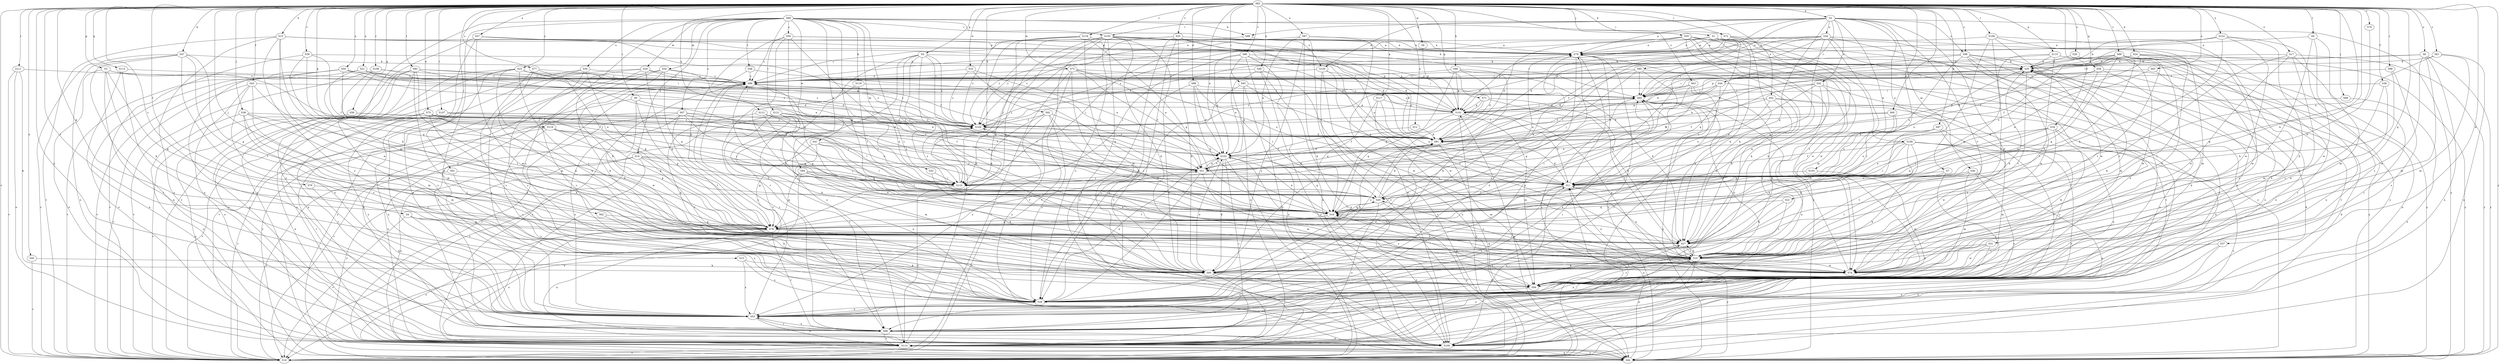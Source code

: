 strict digraph  {
S82;
S69;
S2;
S117;
S22;
S14;
S79;
S47;
S1;
S90;
S92;
S35;
S116;
S77;
S4;
S96;
S86;
S88;
S24;
S37;
S81;
S75;
S106;
S57;
S102;
S36;
S18;
S43;
S76;
S51;
S58;
S5;
S78;
S15;
S27;
S93;
S72;
S44;
S64;
S68;
S38;
S62;
S55;
S91;
S110;
S84;
S118;
S99;
S103;
S95;
S107;
S109;
S121;
S105;
S20;
S54;
S32;
S29;
S40;
S94;
S97;
S49;
S42;
S100;
S52;
S65;
S6;
S120;
S85;
S114;
S115;
S60;
S119;
S3;
S71;
S101;
S31;
S113;
S56;
S19;
S9;
S70;
S98;
S13;
S0;
S66;
S26;
S59;
S30;
S28;
S83;
S111;
S48;
S10;
S21;
S7;
S34;
S11;
S39;
S25;
S108;
S80;
S89;
S16;
S73;
S33;
S8;
S41;
S74;
S87;
S50;
S122;
S17;
S12;
S112;
S53;
S45;
S46;
S63;
S23;
S61;
S67;
S104;
S82 -> S2  [label=a];
S82 -> S117  [label=a];
S82 -> S22  [label=a];
S82 -> S47  [label=b];
S82 -> S1  [label=b];
S82 -> S90  [label=b];
S82 -> S92  [label=b];
S82 -> S116  [label=c];
S82 -> S77  [label=c];
S82 -> S4  [label=c];
S82 -> S96  [label=c];
S82 -> S88  [label=d];
S82 -> S24  [label=d];
S82 -> S37  [label=d];
S82 -> S75  [label=e];
S82 -> S106  [label=e];
S82 -> S57  [label=e];
S82 -> S102  [label=e];
S82 -> S36  [label=f];
S82 -> S18  [label=f];
S82 -> S43  [label=f];
S82 -> S76  [label=f];
S82 -> S58  [label=g];
S82 -> S5  [label=g];
S82 -> S78  [label=g];
S82 -> S15  [label=h];
S82 -> S27  [label=h];
S82 -> S93  [label=i];
S82 -> S72  [label=i];
S82 -> S68  [label=j];
S82 -> S38  [label=j];
S82 -> S62  [label=j];
S82 -> S55  [label=j];
S82 -> S91  [label=j];
S82 -> S107  [label=l];
S82 -> S109  [label=l];
S82 -> S97  [label=n];
S82 -> S49  [label=n];
S82 -> S52  [label=o];
S82 -> S65  [label=o];
S82 -> S6  [label=o];
S82 -> S115  [label=p];
S82 -> S60  [label=p];
S82 -> S119  [label=p];
S82 -> S3  [label=p];
S82 -> S71  [label=p];
S82 -> S31  [label=q];
S82 -> S113  [label=q];
S82 -> S56  [label=q];
S82 -> S9  [label=r];
S82 -> S70  [label=r];
S82 -> S98  [label=r];
S82 -> S13  [label=r];
S82 -> S0  [label=r];
S82 -> S26  [label=s];
S82 -> S83  [label=t];
S82 -> S111  [label=t];
S82 -> S21  [label=u];
S82 -> S39  [label=v];
S82 -> S25  [label=v];
S82 -> S108  [label=v];
S82 -> S80  [label=v];
S82 -> S89  [label=v];
S82 -> S16  [label=v];
S82 -> S73  [label=w];
S82 -> S33  [label=w];
S82 -> S8  [label=w];
S82 -> S87  [label=x];
S82 -> S50  [label=x];
S82 -> S122  [label=x];
S82 -> S17  [label=x];
S82 -> S12  [label=x];
S82 -> S112  [label=x];
S82 -> S53  [label=x];
S82 -> S45  [label=y];
S82 -> S46  [label=y];
S82 -> S63  [label=z];
S82 -> S23  [label=z];
S82 -> S61  [label=z];
S69 -> S14  [label=a];
S69 -> S72  [label=i];
S69 -> S84  [label=k];
S69 -> S118  [label=k];
S69 -> S99  [label=k];
S69 -> S121  [label=l];
S69 -> S105  [label=l];
S69 -> S54  [label=m];
S69 -> S32  [label=m];
S69 -> S29  [label=m];
S69 -> S120  [label=o];
S69 -> S19  [label=q];
S69 -> S59  [label=s];
S69 -> S30  [label=s];
S69 -> S28  [label=s];
S69 -> S48  [label=t];
S69 -> S10  [label=t];
S69 -> S41  [label=w];
S69 -> S53  [label=x];
S69 -> S46  [label=y];
S69 -> S67  [label=z];
S2 -> S79  [label=a];
S2 -> S96  [label=c];
S2 -> S51  [label=f];
S2 -> S44  [label=i];
S2 -> S99  [label=k];
S2 -> S103  [label=k];
S2 -> S105  [label=l];
S2 -> S40  [label=m];
S2 -> S42  [label=n];
S2 -> S120  [label=o];
S2 -> S85  [label=o];
S2 -> S19  [label=q];
S2 -> S10  [label=t];
S2 -> S7  [label=u];
S2 -> S34  [label=u];
S2 -> S74  [label=w];
S2 -> S46  [label=y];
S117 -> S101  [label=p];
S117 -> S19  [label=q];
S117 -> S11  [label=u];
S117 -> S46  [label=y];
S22 -> S27  [label=h];
S22 -> S19  [label=q];
S22 -> S10  [label=t];
S14 -> S51  [label=f];
S14 -> S110  [label=j];
S14 -> S20  [label=l];
S14 -> S114  [label=o];
S14 -> S66  [label=r];
S14 -> S10  [label=t];
S14 -> S46  [label=y];
S79 -> S35  [label=b];
S79 -> S16  [label=v];
S79 -> S74  [label=w];
S79 -> S53  [label=x];
S79 -> S46  [label=y];
S79 -> S104  [label=z];
S47 -> S35  [label=b];
S47 -> S78  [label=g];
S47 -> S100  [label=n];
S47 -> S114  [label=o];
S47 -> S28  [label=s];
S47 -> S10  [label=t];
S47 -> S16  [label=v];
S1 -> S79  [label=a];
S1 -> S27  [label=h];
S1 -> S20  [label=l];
S1 -> S19  [label=q];
S1 -> S16  [label=v];
S1 -> S74  [label=w];
S1 -> S46  [label=y];
S1 -> S104  [label=z];
S90 -> S86  [label=c];
S90 -> S81  [label=d];
S90 -> S27  [label=h];
S90 -> S95  [label=k];
S90 -> S101  [label=p];
S90 -> S19  [label=q];
S92 -> S102  [label=e];
S92 -> S27  [label=h];
S92 -> S110  [label=j];
S92 -> S28  [label=s];
S92 -> S53  [label=x];
S92 -> S104  [label=z];
S35 -> S86  [label=c];
S35 -> S64  [label=i];
S35 -> S95  [label=k];
S35 -> S10  [label=t];
S35 -> S11  [label=u];
S35 -> S46  [label=y];
S116 -> S79  [label=a];
S116 -> S35  [label=b];
S116 -> S78  [label=g];
S116 -> S110  [label=j];
S116 -> S94  [label=m];
S116 -> S19  [label=q];
S116 -> S104  [label=z];
S77 -> S86  [label=c];
S77 -> S95  [label=k];
S77 -> S20  [label=l];
S77 -> S28  [label=s];
S4 -> S78  [label=g];
S4 -> S66  [label=r];
S4 -> S28  [label=s];
S4 -> S10  [label=t];
S4 -> S16  [label=v];
S96 -> S35  [label=b];
S96 -> S81  [label=d];
S96 -> S94  [label=m];
S96 -> S114  [label=o];
S96 -> S66  [label=r];
S96 -> S11  [label=u];
S96 -> S74  [label=w];
S96 -> S104  [label=z];
S86 -> S64  [label=i];
S86 -> S11  [label=u];
S88 -> S102  [label=e];
S88 -> S64  [label=i];
S88 -> S20  [label=l];
S88 -> S19  [label=q];
S88 -> S28  [label=s];
S24 -> S35  [label=b];
S24 -> S51  [label=f];
S24 -> S64  [label=i];
S24 -> S10  [label=t];
S24 -> S11  [label=u];
S24 -> S74  [label=w];
S24 -> S46  [label=y];
S37 -> S100  [label=n];
S37 -> S114  [label=o];
S37 -> S10  [label=t];
S81 -> S102  [label=e];
S81 -> S95  [label=k];
S81 -> S94  [label=m];
S75 -> S78  [label=g];
S75 -> S27  [label=h];
S75 -> S110  [label=j];
S75 -> S95  [label=k];
S75 -> S66  [label=r];
S75 -> S53  [label=x];
S75 -> S104  [label=z];
S106 -> S102  [label=e];
S106 -> S51  [label=f];
S106 -> S27  [label=h];
S106 -> S20  [label=l];
S106 -> S94  [label=m];
S106 -> S114  [label=o];
S106 -> S10  [label=t];
S106 -> S11  [label=u];
S106 -> S16  [label=v];
S57 -> S79  [label=a];
S57 -> S81  [label=d];
S57 -> S51  [label=f];
S57 -> S94  [label=m];
S57 -> S16  [label=v];
S57 -> S53  [label=x];
S102 -> S35  [label=b];
S102 -> S51  [label=f];
S102 -> S95  [label=k];
S102 -> S19  [label=q];
S102 -> S66  [label=r];
S102 -> S10  [label=t];
S102 -> S16  [label=v];
S36 -> S64  [label=i];
S36 -> S10  [label=t];
S36 -> S74  [label=w];
S18 -> S81  [label=d];
S18 -> S20  [label=l];
S18 -> S114  [label=o];
S18 -> S19  [label=q];
S18 -> S10  [label=t];
S18 -> S74  [label=w];
S43 -> S27  [label=h];
S43 -> S64  [label=i];
S43 -> S94  [label=m];
S43 -> S114  [label=o];
S43 -> S28  [label=s];
S43 -> S16  [label=v];
S76 -> S20  [label=l];
S76 -> S53  [label=x];
S51 -> S102  [label=e];
S51 -> S110  [label=j];
S51 -> S94  [label=m];
S51 -> S28  [label=s];
S51 -> S11  [label=u];
S58 -> S86  [label=c];
S58 -> S81  [label=d];
S58 -> S78  [label=g];
S58 -> S100  [label=n];
S58 -> S28  [label=s];
S5 -> S35  [label=b];
S5 -> S110  [label=j];
S5 -> S95  [label=k];
S5 -> S114  [label=o];
S5 -> S19  [label=q];
S5 -> S16  [label=v];
S5 -> S74  [label=w];
S5 -> S104  [label=z];
S78 -> S51  [label=f];
S78 -> S27  [label=h];
S78 -> S64  [label=i];
S78 -> S100  [label=n];
S78 -> S114  [label=o];
S78 -> S66  [label=r];
S78 -> S28  [label=s];
S78 -> S46  [label=y];
S15 -> S79  [label=a];
S15 -> S81  [label=d];
S15 -> S27  [label=h];
S15 -> S114  [label=o];
S15 -> S101  [label=p];
S15 -> S28  [label=s];
S15 -> S16  [label=v];
S15 -> S74  [label=w];
S27 -> S66  [label=r];
S27 -> S10  [label=t];
S27 -> S46  [label=y];
S93 -> S102  [label=e];
S93 -> S64  [label=i];
S93 -> S100  [label=n];
S93 -> S28  [label=s];
S93 -> S11  [label=u];
S72 -> S79  [label=a];
S72 -> S81  [label=d];
S72 -> S27  [label=h];
S72 -> S95  [label=k];
S72 -> S101  [label=p];
S72 -> S16  [label=v];
S44 -> S102  [label=e];
S44 -> S51  [label=f];
S44 -> S27  [label=h];
S44 -> S64  [label=i];
S44 -> S11  [label=u];
S64 -> S101  [label=p];
S64 -> S19  [label=q];
S64 -> S10  [label=t];
S64 -> S53  [label=x];
S64 -> S46  [label=y];
S68 -> S100  [label=n];
S68 -> S101  [label=p];
S38 -> S78  [label=g];
S38 -> S95  [label=k];
S38 -> S94  [label=m];
S38 -> S114  [label=o];
S38 -> S28  [label=s];
S38 -> S104  [label=z];
S62 -> S78  [label=g];
S62 -> S95  [label=k];
S55 -> S79  [label=a];
S55 -> S81  [label=d];
S55 -> S95  [label=k];
S55 -> S114  [label=o];
S55 -> S10  [label=t];
S55 -> S74  [label=w];
S55 -> S53  [label=x];
S55 -> S46  [label=y];
S55 -> S104  [label=z];
S91 -> S110  [label=j];
S91 -> S28  [label=s];
S91 -> S16  [label=v];
S110 -> S81  [label=d];
S110 -> S114  [label=o];
S110 -> S10  [label=t];
S110 -> S104  [label=z];
S84 -> S78  [label=g];
S84 -> S27  [label=h];
S84 -> S110  [label=j];
S84 -> S95  [label=k];
S84 -> S20  [label=l];
S84 -> S46  [label=y];
S118 -> S27  [label=h];
S118 -> S64  [label=i];
S118 -> S20  [label=l];
S99 -> S79  [label=a];
S99 -> S104  [label=z];
S103 -> S110  [label=j];
S103 -> S94  [label=m];
S95 -> S102  [label=e];
S95 -> S94  [label=m];
S95 -> S100  [label=n];
S95 -> S114  [label=o];
S95 -> S10  [label=t];
S107 -> S51  [label=f];
S107 -> S100  [label=n];
S107 -> S11  [label=u];
S107 -> S16  [label=v];
S107 -> S53  [label=x];
S107 -> S104  [label=z];
S109 -> S79  [label=a];
S109 -> S20  [label=l];
S109 -> S94  [label=m];
S109 -> S10  [label=t];
S109 -> S74  [label=w];
S109 -> S53  [label=x];
S121 -> S81  [label=d];
S121 -> S51  [label=f];
S121 -> S95  [label=k];
S121 -> S100  [label=n];
S121 -> S66  [label=r];
S121 -> S16  [label=v];
S121 -> S74  [label=w];
S121 -> S104  [label=z];
S105 -> S79  [label=a];
S105 -> S78  [label=g];
S105 -> S64  [label=i];
S105 -> S110  [label=j];
S105 -> S95  [label=k];
S105 -> S100  [label=n];
S105 -> S101  [label=p];
S105 -> S28  [label=s];
S105 -> S16  [label=v];
S105 -> S46  [label=y];
S105 -> S104  [label=z];
S20 -> S79  [label=a];
S20 -> S81  [label=d];
S20 -> S114  [label=o];
S20 -> S19  [label=q];
S20 -> S46  [label=y];
S54 -> S86  [label=c];
S54 -> S51  [label=f];
S54 -> S19  [label=q];
S54 -> S66  [label=r];
S54 -> S28  [label=s];
S54 -> S46  [label=y];
S32 -> S110  [label=j];
S32 -> S10  [label=t];
S29 -> S86  [label=c];
S29 -> S78  [label=g];
S29 -> S27  [label=h];
S29 -> S100  [label=n];
S29 -> S114  [label=o];
S29 -> S104  [label=z];
S40 -> S94  [label=m];
S40 -> S100  [label=n];
S40 -> S19  [label=q];
S40 -> S10  [label=t];
S40 -> S11  [label=u];
S40 -> S53  [label=x];
S94 -> S27  [label=h];
S94 -> S19  [label=q];
S94 -> S28  [label=s];
S94 -> S10  [label=t];
S97 -> S81  [label=d];
S97 -> S78  [label=g];
S97 -> S28  [label=s];
S97 -> S11  [label=u];
S97 -> S74  [label=w];
S49 -> S86  [label=c];
S49 -> S102  [label=e];
S49 -> S100  [label=n];
S49 -> S74  [label=w];
S49 -> S46  [label=y];
S42 -> S51  [label=f];
S42 -> S64  [label=i];
S42 -> S95  [label=k];
S42 -> S100  [label=n];
S42 -> S19  [label=q];
S42 -> S11  [label=u];
S100 -> S35  [label=b];
S100 -> S64  [label=i];
S100 -> S11  [label=u];
S52 -> S81  [label=d];
S52 -> S27  [label=h];
S52 -> S114  [label=o];
S52 -> S101  [label=p];
S52 -> S66  [label=r];
S52 -> S11  [label=u];
S65 -> S86  [label=c];
S65 -> S94  [label=m];
S65 -> S11  [label=u];
S6 -> S35  [label=b];
S6 -> S86  [label=c];
S6 -> S94  [label=m];
S6 -> S100  [label=n];
S6 -> S74  [label=w];
S6 -> S46  [label=y];
S120 -> S86  [label=c];
S120 -> S10  [label=t];
S120 -> S16  [label=v];
S120 -> S74  [label=w];
S120 -> S46  [label=y];
S85 -> S86  [label=c];
S85 -> S81  [label=d];
S85 -> S64  [label=i];
S85 -> S110  [label=j];
S85 -> S20  [label=l];
S85 -> S114  [label=o];
S114 -> S86  [label=c];
S114 -> S16  [label=v];
S114 -> S46  [label=y];
S114 -> S104  [label=z];
S115 -> S35  [label=b];
S115 -> S78  [label=g];
S115 -> S64  [label=i];
S115 -> S114  [label=o];
S115 -> S66  [label=r];
S115 -> S10  [label=t];
S60 -> S81  [label=d];
S60 -> S20  [label=l];
S60 -> S11  [label=u];
S60 -> S104  [label=z];
S119 -> S81  [label=d];
S119 -> S78  [label=g];
S119 -> S110  [label=j];
S119 -> S66  [label=r];
S119 -> S28  [label=s];
S119 -> S11  [label=u];
S119 -> S16  [label=v];
S3 -> S86  [label=c];
S3 -> S78  [label=g];
S3 -> S27  [label=h];
S3 -> S114  [label=o];
S3 -> S11  [label=u];
S3 -> S53  [label=x];
S71 -> S27  [label=h];
S71 -> S101  [label=p];
S71 -> S19  [label=q];
S71 -> S28  [label=s];
S71 -> S10  [label=t];
S101 -> S86  [label=c];
S101 -> S51  [label=f];
S101 -> S64  [label=i];
S101 -> S94  [label=m];
S101 -> S11  [label=u];
S101 -> S16  [label=v];
S101 -> S104  [label=z];
S31 -> S95  [label=k];
S31 -> S10  [label=t];
S31 -> S74  [label=w];
S31 -> S53  [label=x];
S113 -> S86  [label=c];
S113 -> S100  [label=n];
S113 -> S53  [label=x];
S56 -> S51  [label=f];
S56 -> S16  [label=v];
S56 -> S46  [label=y];
S56 -> S104  [label=z];
S19 -> S79  [label=a];
S19 -> S102  [label=e];
S19 -> S78  [label=g];
S19 -> S20  [label=l];
S19 -> S100  [label=n];
S19 -> S104  [label=z];
S9 -> S79  [label=a];
S9 -> S94  [label=m];
S9 -> S10  [label=t];
S9 -> S74  [label=w];
S70 -> S27  [label=h];
S98 -> S86  [label=c];
S98 -> S27  [label=h];
S98 -> S28  [label=s];
S13 -> S95  [label=k];
S13 -> S28  [label=s];
S13 -> S53  [label=x];
S0 -> S78  [label=g];
S0 -> S101  [label=p];
S0 -> S11  [label=u];
S0 -> S74  [label=w];
S0 -> S46  [label=y];
S66 -> S86  [label=c];
S66 -> S64  [label=i];
S66 -> S100  [label=n];
S66 -> S114  [label=o];
S66 -> S53  [label=x];
S26 -> S35  [label=b];
S26 -> S74  [label=w];
S59 -> S79  [label=a];
S59 -> S86  [label=c];
S59 -> S78  [label=g];
S59 -> S110  [label=j];
S59 -> S101  [label=p];
S59 -> S19  [label=q];
S59 -> S66  [label=r];
S30 -> S86  [label=c];
S30 -> S78  [label=g];
S30 -> S28  [label=s];
S30 -> S16  [label=v];
S30 -> S53  [label=x];
S28 -> S35  [label=b];
S28 -> S81  [label=d];
S28 -> S102  [label=e];
S28 -> S53  [label=x];
S83 -> S86  [label=c];
S83 -> S81  [label=d];
S83 -> S102  [label=e];
S83 -> S94  [label=m];
S83 -> S100  [label=n];
S83 -> S28  [label=s];
S83 -> S10  [label=t];
S83 -> S53  [label=x];
S111 -> S86  [label=c];
S111 -> S95  [label=k];
S111 -> S114  [label=o];
S111 -> S16  [label=v];
S48 -> S86  [label=c];
S48 -> S51  [label=f];
S48 -> S95  [label=k];
S10 -> S35  [label=b];
S10 -> S27  [label=h];
S10 -> S95  [label=k];
S10 -> S100  [label=n];
S10 -> S114  [label=o];
S10 -> S11  [label=u];
S10 -> S74  [label=w];
S10 -> S53  [label=x];
S21 -> S86  [label=c];
S21 -> S78  [label=g];
S21 -> S64  [label=i];
S21 -> S16  [label=v];
S21 -> S104  [label=z];
S7 -> S95  [label=k];
S7 -> S28  [label=s];
S7 -> S11  [label=u];
S34 -> S79  [label=a];
S34 -> S86  [label=c];
S34 -> S51  [label=f];
S34 -> S78  [label=g];
S34 -> S64  [label=i];
S34 -> S94  [label=m];
S34 -> S101  [label=p];
S34 -> S66  [label=r];
S34 -> S53  [label=x];
S34 -> S46  [label=y];
S11 -> S79  [label=a];
S11 -> S81  [label=d];
S11 -> S20  [label=l];
S11 -> S28  [label=s];
S11 -> S53  [label=x];
S39 -> S35  [label=b];
S39 -> S51  [label=f];
S39 -> S110  [label=j];
S39 -> S19  [label=q];
S39 -> S16  [label=v];
S25 -> S79  [label=a];
S25 -> S86  [label=c];
S25 -> S81  [label=d];
S25 -> S110  [label=j];
S25 -> S95  [label=k];
S25 -> S114  [label=o];
S25 -> S11  [label=u];
S25 -> S16  [label=v];
S108 -> S86  [label=c];
S108 -> S110  [label=j];
S108 -> S16  [label=v];
S108 -> S104  [label=z];
S80 -> S35  [label=b];
S80 -> S81  [label=d];
S80 -> S102  [label=e];
S80 -> S110  [label=j];
S80 -> S100  [label=n];
S80 -> S114  [label=o];
S80 -> S16  [label=v];
S89 -> S35  [label=b];
S89 -> S81  [label=d];
S89 -> S78  [label=g];
S89 -> S27  [label=h];
S89 -> S64  [label=i];
S89 -> S95  [label=k];
S89 -> S114  [label=o];
S89 -> S101  [label=p];
S89 -> S28  [label=s];
S89 -> S10  [label=t];
S89 -> S46  [label=y];
S16 -> S35  [label=b];
S16 -> S101  [label=p];
S73 -> S86  [label=c];
S73 -> S102  [label=e];
S73 -> S51  [label=f];
S73 -> S64  [label=i];
S73 -> S95  [label=k];
S73 -> S11  [label=u];
S73 -> S16  [label=v];
S73 -> S46  [label=y];
S33 -> S86  [label=c];
S33 -> S102  [label=e];
S33 -> S19  [label=q];
S33 -> S104  [label=z];
S8 -> S101  [label=p];
S41 -> S102  [label=e];
S41 -> S78  [label=g];
S41 -> S20  [label=l];
S41 -> S94  [label=m];
S41 -> S19  [label=q];
S74 -> S86  [label=c];
S74 -> S64  [label=i];
S74 -> S20  [label=l];
S74 -> S101  [label=p];
S74 -> S19  [label=q];
S74 -> S11  [label=u];
S87 -> S79  [label=a];
S87 -> S102  [label=e];
S87 -> S110  [label=j];
S87 -> S95  [label=k];
S87 -> S100  [label=n];
S87 -> S28  [label=s];
S87 -> S16  [label=v];
S50 -> S86  [label=c];
S50 -> S81  [label=d];
S50 -> S51  [label=f];
S50 -> S114  [label=o];
S50 -> S101  [label=p];
S50 -> S16  [label=v];
S50 -> S53  [label=x];
S122 -> S79  [label=a];
S122 -> S35  [label=b];
S122 -> S51  [label=f];
S122 -> S27  [label=h];
S122 -> S95  [label=k];
S122 -> S28  [label=s];
S122 -> S74  [label=w];
S17 -> S35  [label=b];
S17 -> S66  [label=r];
S17 -> S28  [label=s];
S17 -> S10  [label=t];
S17 -> S74  [label=w];
S17 -> S46  [label=y];
S12 -> S81  [label=d];
S12 -> S51  [label=f];
S112 -> S110  [label=j];
S112 -> S95  [label=k];
S112 -> S20  [label=l];
S112 -> S19  [label=q];
S112 -> S104  [label=z];
S53 -> S79  [label=a];
S53 -> S86  [label=c];
S53 -> S114  [label=o];
S53 -> S66  [label=r];
S45 -> S95  [label=k];
S45 -> S16  [label=v];
S46 -> S86  [label=c];
S46 -> S114  [label=o];
S46 -> S11  [label=u];
S63 -> S64  [label=i];
S63 -> S100  [label=n];
S63 -> S19  [label=q];
S63 -> S66  [label=r];
S63 -> S104  [label=z];
S23 -> S86  [label=c];
S23 -> S78  [label=g];
S23 -> S64  [label=i];
S23 -> S95  [label=k];
S23 -> S100  [label=n];
S23 -> S114  [label=o];
S23 -> S10  [label=t];
S23 -> S53  [label=x];
S23 -> S104  [label=z];
S61 -> S35  [label=b];
S61 -> S78  [label=g];
S61 -> S94  [label=m];
S61 -> S100  [label=n];
S67 -> S81  [label=d];
S67 -> S110  [label=j];
S67 -> S114  [label=o];
S67 -> S19  [label=q];
S67 -> S10  [label=t];
S67 -> S16  [label=v];
S67 -> S53  [label=x];
S67 -> S104  [label=z];
S104 -> S81  [label=d];
}
